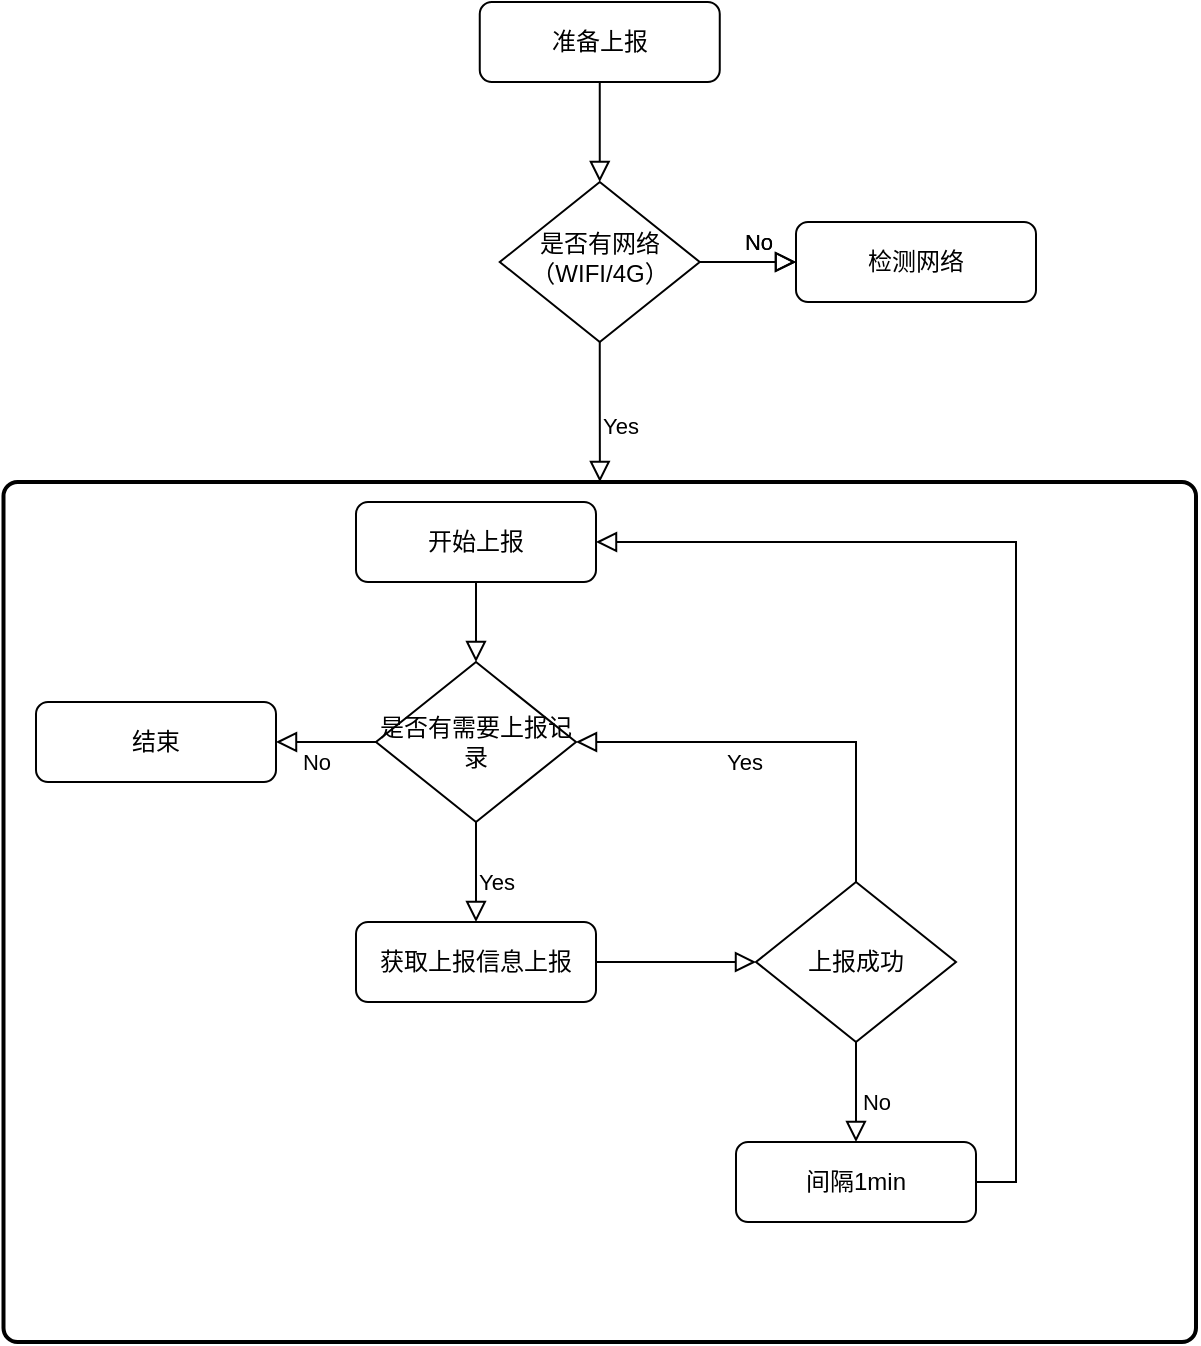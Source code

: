 <mxfile version="20.8.15" type="github">
  <diagram id="C5RBs43oDa-KdzZeNtuy" name="Page-1">
    <mxGraphModel dx="1761" dy="506" grid="1" gridSize="10" guides="1" tooltips="1" connect="1" arrows="1" fold="1" page="1" pageScale="1" pageWidth="827" pageHeight="1169" math="0" shadow="0">
      <root>
        <mxCell id="WIyWlLk6GJQsqaUBKTNV-0" />
        <mxCell id="WIyWlLk6GJQsqaUBKTNV-1" parent="WIyWlLk6GJQsqaUBKTNV-0" />
        <mxCell id="WIyWlLk6GJQsqaUBKTNV-2" value="" style="rounded=0;html=1;jettySize=auto;orthogonalLoop=1;fontSize=11;endArrow=block;endFill=0;endSize=8;strokeWidth=1;shadow=0;labelBackgroundColor=none;edgeStyle=orthogonalEdgeStyle;" parent="WIyWlLk6GJQsqaUBKTNV-1" source="WIyWlLk6GJQsqaUBKTNV-3" target="WIyWlLk6GJQsqaUBKTNV-6" edge="1">
          <mxGeometry relative="1" as="geometry" />
        </mxCell>
        <mxCell id="WIyWlLk6GJQsqaUBKTNV-3" value="准备上报" style="rounded=1;whiteSpace=wrap;html=1;fontSize=12;glass=0;strokeWidth=1;shadow=0;" parent="WIyWlLk6GJQsqaUBKTNV-1" vertex="1">
          <mxGeometry x="161.88" y="80" width="120" height="40" as="geometry" />
        </mxCell>
        <mxCell id="WIyWlLk6GJQsqaUBKTNV-5" value="No" style="edgeStyle=orthogonalEdgeStyle;rounded=0;html=1;jettySize=auto;orthogonalLoop=1;fontSize=11;endArrow=block;endFill=0;endSize=8;strokeWidth=1;shadow=0;labelBackgroundColor=none;" parent="WIyWlLk6GJQsqaUBKTNV-1" source="WIyWlLk6GJQsqaUBKTNV-6" target="WIyWlLk6GJQsqaUBKTNV-7" edge="1">
          <mxGeometry x="0.2" y="10" relative="1" as="geometry">
            <mxPoint as="offset" />
          </mxGeometry>
        </mxCell>
        <mxCell id="WIyWlLk6GJQsqaUBKTNV-6" value="是否有网络（WIFI/4G）" style="rhombus;whiteSpace=wrap;html=1;shadow=0;fontFamily=Helvetica;fontSize=12;align=center;strokeWidth=1;spacing=6;spacingTop=-4;" parent="WIyWlLk6GJQsqaUBKTNV-1" vertex="1">
          <mxGeometry x="171.88" y="170" width="100" height="80" as="geometry" />
        </mxCell>
        <mxCell id="WIyWlLk6GJQsqaUBKTNV-7" value="检测网络" style="rounded=1;whiteSpace=wrap;html=1;fontSize=12;glass=0;strokeWidth=1;shadow=0;" parent="WIyWlLk6GJQsqaUBKTNV-1" vertex="1">
          <mxGeometry x="320" y="190" width="120" height="40" as="geometry" />
        </mxCell>
        <mxCell id="0ynGJKoZy0D9tnS15UiV-6" value="" style="rounded=1;whiteSpace=wrap;html=1;absoluteArcSize=1;arcSize=14;strokeWidth=2;" vertex="1" parent="WIyWlLk6GJQsqaUBKTNV-1">
          <mxGeometry x="-76.25" y="320" width="596.25" height="430" as="geometry" />
        </mxCell>
        <mxCell id="0ynGJKoZy0D9tnS15UiV-7" value="Yes" style="edgeStyle=orthogonalEdgeStyle;rounded=0;html=1;jettySize=auto;orthogonalLoop=1;fontSize=11;endArrow=block;endFill=0;endSize=8;strokeWidth=1;shadow=0;labelBackgroundColor=none;exitX=0.5;exitY=1;exitDx=0;exitDy=0;" edge="1" parent="WIyWlLk6GJQsqaUBKTNV-1" source="WIyWlLk6GJQsqaUBKTNV-6" target="0ynGJKoZy0D9tnS15UiV-6">
          <mxGeometry x="0.2" y="10" relative="1" as="geometry">
            <mxPoint as="offset" />
            <mxPoint x="280" y="220" as="sourcePoint" />
            <mxPoint x="350" y="310" as="targetPoint" />
            <Array as="points" />
          </mxGeometry>
        </mxCell>
        <mxCell id="0ynGJKoZy0D9tnS15UiV-13" value="开始上报" style="rounded=1;whiteSpace=wrap;html=1;fontSize=12;glass=0;strokeWidth=1;shadow=0;" vertex="1" parent="WIyWlLk6GJQsqaUBKTNV-1">
          <mxGeometry x="100" y="330" width="120" height="40" as="geometry" />
        </mxCell>
        <mxCell id="0ynGJKoZy0D9tnS15UiV-14" value="是否有需要上报记录" style="rhombus;whiteSpace=wrap;html=1;" vertex="1" parent="WIyWlLk6GJQsqaUBKTNV-1">
          <mxGeometry x="110" y="410" width="100" height="80" as="geometry" />
        </mxCell>
        <mxCell id="0ynGJKoZy0D9tnS15UiV-15" value="" style="edgeStyle=orthogonalEdgeStyle;rounded=0;html=1;jettySize=auto;orthogonalLoop=1;fontSize=11;endArrow=block;endFill=0;endSize=8;strokeWidth=1;shadow=0;labelBackgroundColor=none;exitX=0.5;exitY=1;exitDx=0;exitDy=0;entryX=0.5;entryY=0;entryDx=0;entryDy=0;" edge="1" parent="WIyWlLk6GJQsqaUBKTNV-1" source="0ynGJKoZy0D9tnS15UiV-13" target="0ynGJKoZy0D9tnS15UiV-14">
          <mxGeometry x="0.2" y="10" relative="1" as="geometry">
            <mxPoint as="offset" />
            <mxPoint x="230" y="260" as="sourcePoint" />
            <mxPoint x="230" y="320" as="targetPoint" />
            <Array as="points" />
          </mxGeometry>
        </mxCell>
        <mxCell id="0ynGJKoZy0D9tnS15UiV-18" value="获取上报信息上报" style="rounded=1;whiteSpace=wrap;html=1;fontSize=12;glass=0;strokeWidth=1;shadow=0;" vertex="1" parent="WIyWlLk6GJQsqaUBKTNV-1">
          <mxGeometry x="100" y="540" width="120" height="40" as="geometry" />
        </mxCell>
        <mxCell id="0ynGJKoZy0D9tnS15UiV-19" value="Yes" style="edgeStyle=orthogonalEdgeStyle;rounded=0;html=1;jettySize=auto;orthogonalLoop=1;fontSize=11;endArrow=block;endFill=0;endSize=8;strokeWidth=1;shadow=0;labelBackgroundColor=none;exitX=0.5;exitY=1;exitDx=0;exitDy=0;entryX=0.5;entryY=0;entryDx=0;entryDy=0;" edge="1" parent="WIyWlLk6GJQsqaUBKTNV-1" source="0ynGJKoZy0D9tnS15UiV-14" target="0ynGJKoZy0D9tnS15UiV-18">
          <mxGeometry x="0.2" y="10" relative="1" as="geometry">
            <mxPoint as="offset" />
            <mxPoint x="19.41" y="490" as="sourcePoint" />
            <mxPoint x="19.41" y="530" as="targetPoint" />
            <Array as="points" />
          </mxGeometry>
        </mxCell>
        <mxCell id="0ynGJKoZy0D9tnS15UiV-21" value="上报成功" style="rhombus;whiteSpace=wrap;html=1;" vertex="1" parent="WIyWlLk6GJQsqaUBKTNV-1">
          <mxGeometry x="300" y="520" width="100" height="80" as="geometry" />
        </mxCell>
        <mxCell id="0ynGJKoZy0D9tnS15UiV-22" value="Yes" style="edgeStyle=orthogonalEdgeStyle;rounded=0;html=1;jettySize=auto;orthogonalLoop=1;fontSize=11;endArrow=block;endFill=0;endSize=8;strokeWidth=1;shadow=0;labelBackgroundColor=none;exitX=0.5;exitY=0;exitDx=0;exitDy=0;entryX=1;entryY=0.5;entryDx=0;entryDy=0;" edge="1" parent="WIyWlLk6GJQsqaUBKTNV-1" source="0ynGJKoZy0D9tnS15UiV-21" target="0ynGJKoZy0D9tnS15UiV-14">
          <mxGeometry x="0.206" y="10" relative="1" as="geometry">
            <mxPoint as="offset" />
            <mxPoint x="29.41" y="500" as="sourcePoint" />
            <mxPoint x="30" y="530" as="targetPoint" />
            <Array as="points">
              <mxPoint x="210" y="450" />
            </Array>
          </mxGeometry>
        </mxCell>
        <mxCell id="0ynGJKoZy0D9tnS15UiV-23" value="" style="edgeStyle=orthogonalEdgeStyle;rounded=0;html=1;jettySize=auto;orthogonalLoop=1;fontSize=11;endArrow=block;endFill=0;endSize=8;strokeWidth=1;shadow=0;labelBackgroundColor=none;entryX=0;entryY=0.5;entryDx=0;entryDy=0;exitX=1;exitY=0.5;exitDx=0;exitDy=0;" edge="1" parent="WIyWlLk6GJQsqaUBKTNV-1" source="0ynGJKoZy0D9tnS15UiV-18" target="0ynGJKoZy0D9tnS15UiV-21">
          <mxGeometry x="0.2" y="10" relative="1" as="geometry">
            <mxPoint as="offset" />
            <mxPoint x="80" y="540" as="sourcePoint" />
            <mxPoint x="30" y="420" as="targetPoint" />
            <Array as="points" />
          </mxGeometry>
        </mxCell>
        <mxCell id="0ynGJKoZy0D9tnS15UiV-25" value="结束" style="rounded=1;whiteSpace=wrap;html=1;fontSize=12;glass=0;strokeWidth=1;shadow=0;" vertex="1" parent="WIyWlLk6GJQsqaUBKTNV-1">
          <mxGeometry x="-60" y="430" width="120" height="40" as="geometry" />
        </mxCell>
        <mxCell id="0ynGJKoZy0D9tnS15UiV-27" value="No" style="edgeStyle=orthogonalEdgeStyle;rounded=0;html=1;jettySize=auto;orthogonalLoop=1;fontSize=11;endArrow=block;endFill=0;endSize=8;strokeWidth=1;shadow=0;labelBackgroundColor=none;" edge="1" parent="WIyWlLk6GJQsqaUBKTNV-1" source="WIyWlLk6GJQsqaUBKTNV-6" target="WIyWlLk6GJQsqaUBKTNV-7">
          <mxGeometry x="0.2" y="10" relative="1" as="geometry">
            <mxPoint as="offset" />
            <mxPoint x="270" y="210" as="sourcePoint" />
            <mxPoint x="320" y="210" as="targetPoint" />
            <Array as="points">
              <mxPoint x="290" y="210" />
              <mxPoint x="290" y="210" />
            </Array>
          </mxGeometry>
        </mxCell>
        <mxCell id="0ynGJKoZy0D9tnS15UiV-29" value="No" style="edgeStyle=orthogonalEdgeStyle;rounded=0;html=1;jettySize=auto;orthogonalLoop=1;fontSize=11;endArrow=block;endFill=0;endSize=8;strokeWidth=1;shadow=0;labelBackgroundColor=none;exitX=0;exitY=0.5;exitDx=0;exitDy=0;entryX=1;entryY=0.5;entryDx=0;entryDy=0;" edge="1" parent="WIyWlLk6GJQsqaUBKTNV-1" source="0ynGJKoZy0D9tnS15UiV-14" target="0ynGJKoZy0D9tnS15UiV-25">
          <mxGeometry x="0.2" y="10" relative="1" as="geometry">
            <mxPoint as="offset" />
            <mxPoint x="280" y="220" as="sourcePoint" />
            <mxPoint x="330" y="220" as="targetPoint" />
            <Array as="points">
              <mxPoint x="70" y="450" />
              <mxPoint x="70" y="450" />
            </Array>
          </mxGeometry>
        </mxCell>
        <mxCell id="0ynGJKoZy0D9tnS15UiV-30" value="No" style="edgeStyle=orthogonalEdgeStyle;rounded=0;html=1;jettySize=auto;orthogonalLoop=1;fontSize=11;endArrow=block;endFill=0;endSize=8;strokeWidth=1;shadow=0;labelBackgroundColor=none;exitX=0.5;exitY=1;exitDx=0;exitDy=0;entryX=0.5;entryY=0;entryDx=0;entryDy=0;startArrow=none;" edge="1" parent="WIyWlLk6GJQsqaUBKTNV-1" source="0ynGJKoZy0D9tnS15UiV-21" target="0ynGJKoZy0D9tnS15UiV-35">
          <mxGeometry x="0.2" y="10" relative="1" as="geometry">
            <mxPoint as="offset" />
            <mxPoint x="120" y="460" as="sourcePoint" />
            <mxPoint x="70" y="460" as="targetPoint" />
            <Array as="points" />
          </mxGeometry>
        </mxCell>
        <mxCell id="0ynGJKoZy0D9tnS15UiV-35" value="间隔1min" style="rounded=1;whiteSpace=wrap;html=1;fontSize=12;glass=0;strokeWidth=1;shadow=0;" vertex="1" parent="WIyWlLk6GJQsqaUBKTNV-1">
          <mxGeometry x="290" y="650" width="120" height="40" as="geometry" />
        </mxCell>
        <mxCell id="0ynGJKoZy0D9tnS15UiV-36" value="" style="edgeStyle=orthogonalEdgeStyle;rounded=0;html=1;jettySize=auto;orthogonalLoop=1;fontSize=11;endArrow=block;endFill=0;endSize=8;strokeWidth=1;shadow=0;labelBackgroundColor=none;exitX=1;exitY=0.5;exitDx=0;exitDy=0;entryX=1;entryY=0.5;entryDx=0;entryDy=0;" edge="1" parent="WIyWlLk6GJQsqaUBKTNV-1" source="0ynGJKoZy0D9tnS15UiV-35" target="0ynGJKoZy0D9tnS15UiV-13">
          <mxGeometry x="0.2" y="10" relative="1" as="geometry">
            <mxPoint as="offset" />
            <mxPoint x="230" y="570" as="sourcePoint" />
            <mxPoint x="160" y="390" as="targetPoint" />
            <Array as="points">
              <mxPoint x="430" y="670" />
              <mxPoint x="430" y="350" />
            </Array>
          </mxGeometry>
        </mxCell>
      </root>
    </mxGraphModel>
  </diagram>
</mxfile>
